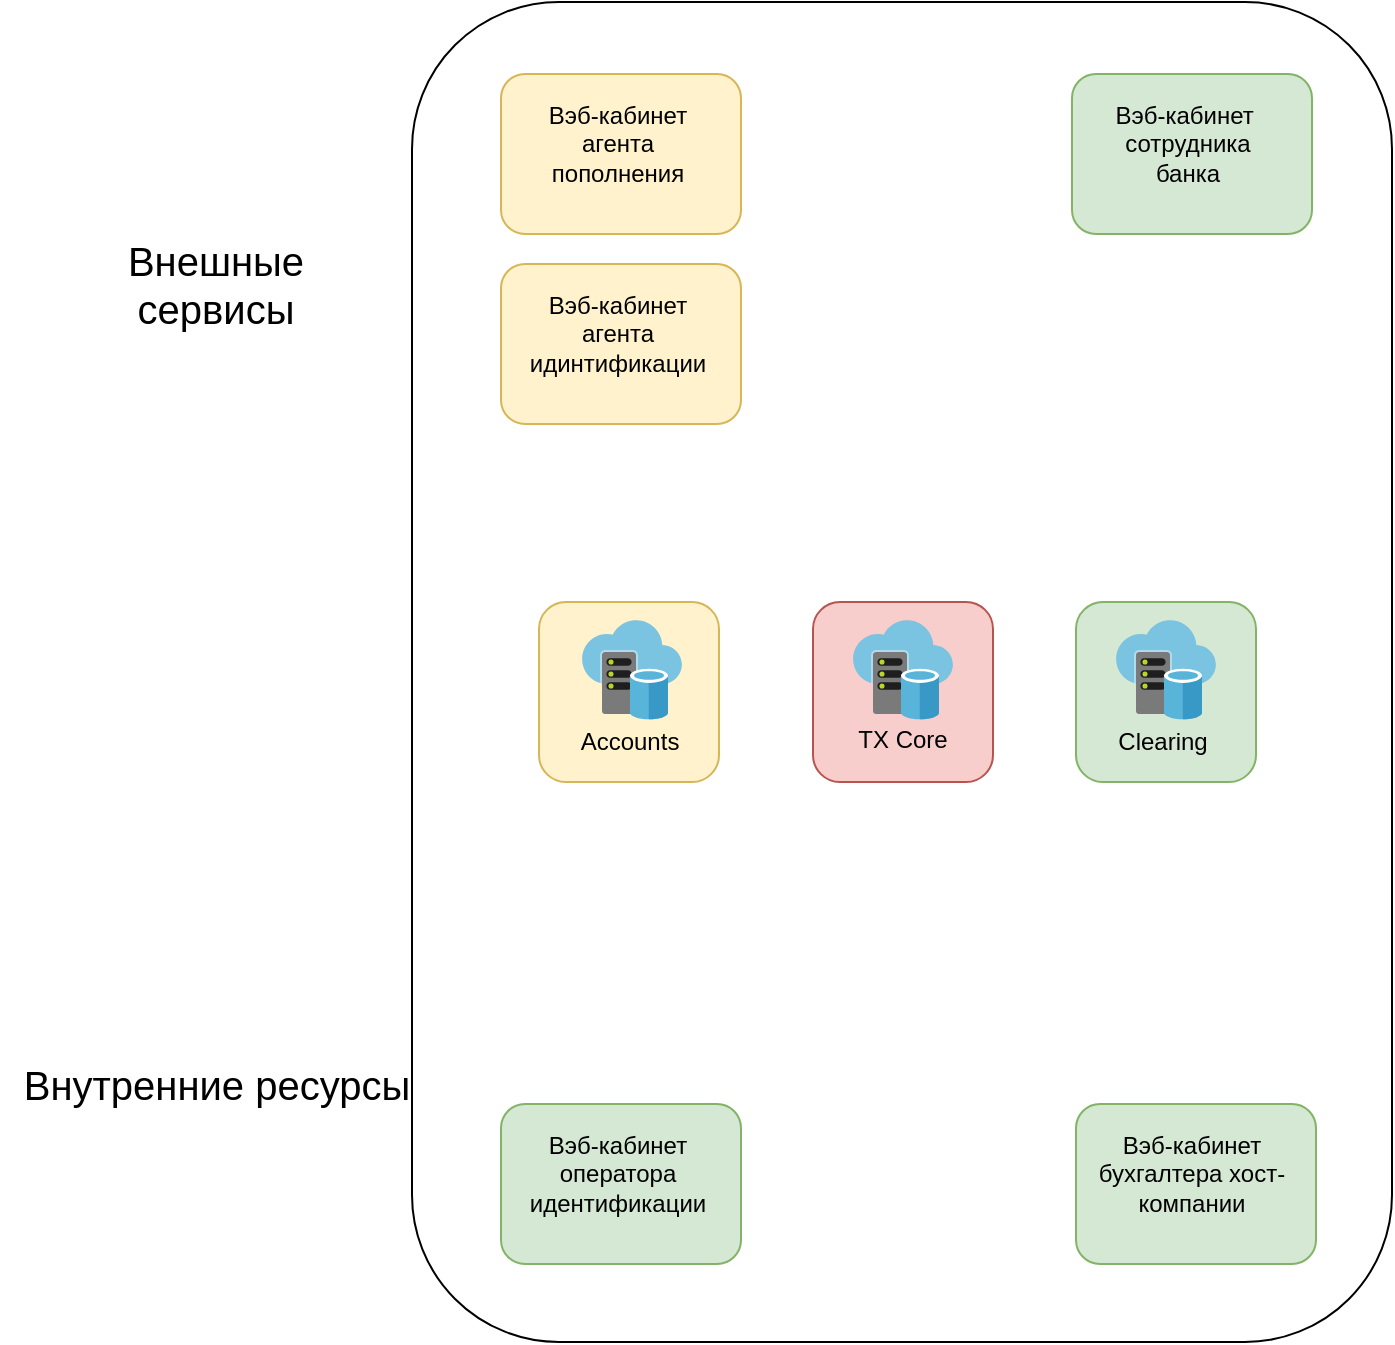 <mxfile pages="1" version="11.2.1" type="github"><diagram id="JfMvQxGXoWg5FCYy4_3Q" name="Page-1"><mxGraphModel dx="1370" dy="740" grid="1" gridSize="10" guides="1" tooltips="1" connect="1" arrows="1" fold="1" page="1" pageScale="1" pageWidth="850" pageHeight="1100" math="0" shadow="0"><root><mxCell id="0"/><mxCell id="1" parent="0"/><mxCell id="1M2UV2R9q6xd6kiA-x4t-10" value="" style="rounded=1;whiteSpace=wrap;html=1;" vertex="1" parent="1"><mxGeometry x="288" y="49" width="490" height="670" as="geometry"/></mxCell><mxCell id="1M2UV2R9q6xd6kiA-x4t-1" value="" style="rounded=1;whiteSpace=wrap;html=1;fillColor=#fff2cc;strokeColor=#d6b656;" vertex="1" parent="1"><mxGeometry x="351.5" y="349" width="90" height="90" as="geometry"/></mxCell><mxCell id="1M2UV2R9q6xd6kiA-x4t-2" value="" style="aspect=fixed;html=1;perimeter=none;align=center;shadow=0;dashed=0;image;fontSize=12;image=img/lib/mscae/Virtual_Datacenter.svg;" vertex="1" parent="1"><mxGeometry x="373" y="358" width="50" height="50" as="geometry"/></mxCell><mxCell id="1M2UV2R9q6xd6kiA-x4t-3" value="" style="rounded=1;whiteSpace=wrap;html=1;fillColor=#f8cecc;strokeColor=#b85450;" vertex="1" parent="1"><mxGeometry x="488.5" y="349" width="90" height="90" as="geometry"/></mxCell><mxCell id="1M2UV2R9q6xd6kiA-x4t-4" value="" style="aspect=fixed;html=1;perimeter=none;align=center;shadow=0;dashed=0;image;fontSize=12;image=img/lib/mscae/Virtual_Datacenter.svg;" vertex="1" parent="1"><mxGeometry x="508.5" y="358" width="50" height="50" as="geometry"/></mxCell><mxCell id="1M2UV2R9q6xd6kiA-x4t-5" value="" style="rounded=1;whiteSpace=wrap;html=1;fillColor=#d5e8d4;strokeColor=#82b366;" vertex="1" parent="1"><mxGeometry x="620" y="349" width="90" height="90" as="geometry"/></mxCell><mxCell id="1M2UV2R9q6xd6kiA-x4t-6" value="" style="aspect=fixed;html=1;perimeter=none;align=center;shadow=0;dashed=0;image;fontSize=12;image=img/lib/mscae/Virtual_Datacenter.svg;" vertex="1" parent="1"><mxGeometry x="640" y="358" width="50" height="50" as="geometry"/></mxCell><mxCell id="1M2UV2R9q6xd6kiA-x4t-7" value="Accounts" style="text;html=1;strokeColor=none;fillColor=none;align=center;verticalAlign=middle;whiteSpace=wrap;rounded=0;" vertex="1" parent="1"><mxGeometry x="376.5" y="409" width="40" height="20" as="geometry"/></mxCell><mxCell id="1M2UV2R9q6xd6kiA-x4t-8" value="TX Core" style="text;html=1;strokeColor=none;fillColor=none;align=center;verticalAlign=middle;whiteSpace=wrap;rounded=0;" vertex="1" parent="1"><mxGeometry x="506" y="408" width="55" height="20" as="geometry"/></mxCell><mxCell id="1M2UV2R9q6xd6kiA-x4t-9" value="Clearing" style="text;html=1;strokeColor=none;fillColor=none;align=center;verticalAlign=middle;whiteSpace=wrap;rounded=0;" vertex="1" parent="1"><mxGeometry x="641" y="409" width="45" height="20" as="geometry"/></mxCell><mxCell id="1M2UV2R9q6xd6kiA-x4t-11" value="Внешные сервисы" style="text;html=1;strokeColor=none;fillColor=none;align=center;verticalAlign=middle;whiteSpace=wrap;rounded=0;fontSize=20;" vertex="1" parent="1"><mxGeometry x="130" y="180" width="120" height="20" as="geometry"/></mxCell><mxCell id="1M2UV2R9q6xd6kiA-x4t-12" value="Внутренние ресурсы" style="text;html=1;strokeColor=none;fillColor=none;align=center;verticalAlign=middle;whiteSpace=wrap;rounded=0;fontSize=20;" vertex="1" parent="1"><mxGeometry x="82.5" y="580" width="215" height="20" as="geometry"/></mxCell><mxCell id="1M2UV2R9q6xd6kiA-x4t-13" value="" style="rounded=1;whiteSpace=wrap;html=1;fillColor=#d5e8d4;strokeColor=#82b366;" vertex="1" parent="1"><mxGeometry x="618" y="85" width="120" height="80" as="geometry"/></mxCell><mxCell id="1M2UV2R9q6xd6kiA-x4t-14" value="Вэб-кабинет&amp;nbsp; сотрудника банка" style="text;html=1;strokeColor=none;fillColor=none;align=center;verticalAlign=middle;whiteSpace=wrap;rounded=0;" vertex="1" parent="1"><mxGeometry x="626" y="105" width="100" height="30" as="geometry"/></mxCell><mxCell id="1M2UV2R9q6xd6kiA-x4t-15" value="" style="rounded=1;whiteSpace=wrap;html=1;fillColor=#fff2cc;strokeColor=#d6b656;" vertex="1" parent="1"><mxGeometry x="332.5" y="85" width="120" height="80" as="geometry"/></mxCell><mxCell id="1M2UV2R9q6xd6kiA-x4t-16" value="Вэб-кабинет агента пополнения" style="text;html=1;strokeColor=none;fillColor=none;align=center;verticalAlign=middle;whiteSpace=wrap;rounded=0;" vertex="1" parent="1"><mxGeometry x="340.5" y="105" width="100" height="30" as="geometry"/></mxCell><mxCell id="1M2UV2R9q6xd6kiA-x4t-19" value="" style="rounded=1;whiteSpace=wrap;html=1;fillColor=#fff2cc;strokeColor=#d6b656;" vertex="1" parent="1"><mxGeometry x="332.5" y="180" width="120" height="80" as="geometry"/></mxCell><mxCell id="1M2UV2R9q6xd6kiA-x4t-20" value="Вэб-кабинет агента идинтификации" style="text;html=1;strokeColor=none;fillColor=none;align=center;verticalAlign=middle;whiteSpace=wrap;rounded=0;" vertex="1" parent="1"><mxGeometry x="340.5" y="200" width="100" height="30" as="geometry"/></mxCell><mxCell id="1M2UV2R9q6xd6kiA-x4t-22" value="" style="rounded=1;whiteSpace=wrap;html=1;fillColor=#d5e8d4;strokeColor=#82b366;" vertex="1" parent="1"><mxGeometry x="332.5" y="600" width="120" height="80" as="geometry"/></mxCell><mxCell id="1M2UV2R9q6xd6kiA-x4t-23" value="&lt;div&gt;Вэб-кабинет оператора&lt;/div&gt;&lt;div&gt; идентификации&lt;/div&gt;" style="text;html=1;strokeColor=none;fillColor=#d5e8d4;align=center;verticalAlign=middle;whiteSpace=wrap;rounded=0;" vertex="1" parent="1"><mxGeometry x="340.5" y="620" width="100" height="30" as="geometry"/></mxCell><mxCell id="1M2UV2R9q6xd6kiA-x4t-24" value="" style="rounded=1;whiteSpace=wrap;html=1;fillColor=#d5e8d4;strokeColor=#82b366;" vertex="1" parent="1"><mxGeometry x="620" y="600" width="120" height="80" as="geometry"/></mxCell><mxCell id="1M2UV2R9q6xd6kiA-x4t-25" value="Вэб-кабинет бухгалтера хост-компании" style="text;html=1;strokeColor=none;fillColor=#d5e8d4;align=center;verticalAlign=middle;whiteSpace=wrap;rounded=0;" vertex="1" parent="1"><mxGeometry x="628" y="620" width="100" height="30" as="geometry"/></mxCell></root></mxGraphModel></diagram></mxfile>